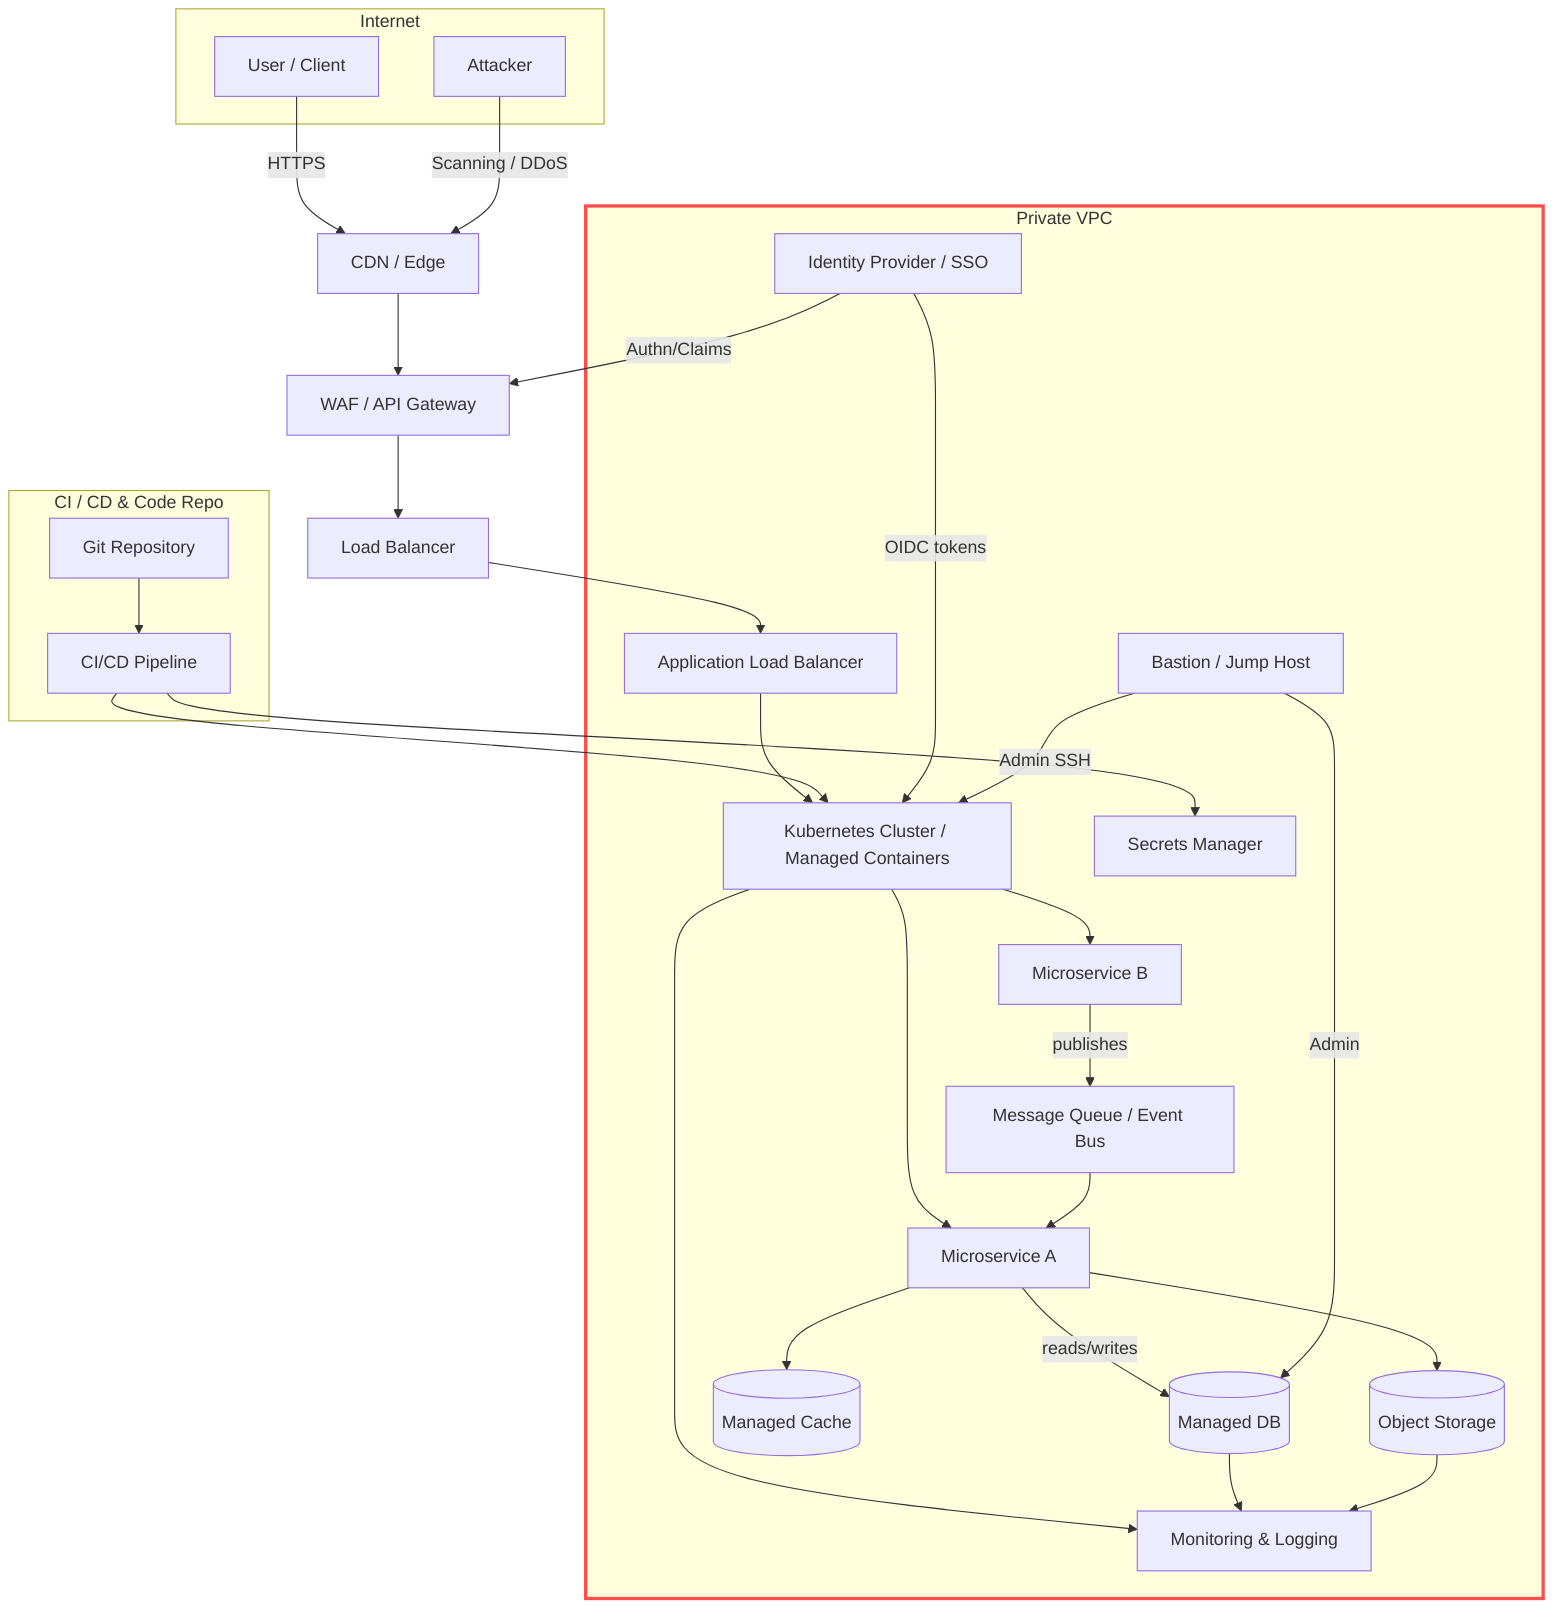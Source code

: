 flowchart TB
subgraph Internet
User[User / Client]
Attacker[Attacker]
end


CDN[CDN / Edge]
WAF[WAF / API Gateway]
LB[Load Balancer]


subgraph VPC_Private[Private VPC]
ALB[Application Load Balancer]
AKS[Kubernetes Cluster / Managed Containers]
MS1[Microservice A]
MS2[Microservice B]
MQ[Message Queue / Event Bus]
DB[(Managed DB)]
Cache[(Managed Cache)]
S3[(Object Storage)]
Secrets[Secrets Manager]
Monitoring[Monitoring & Logging]
IAM[Identity Provider / SSO]
Bastion[Bastion / Jump Host]
end


subgraph CI_CD[CI / CD & Code Repo]
Repo[Git Repository]
Pipeline[CI/CD Pipeline]
end


User -->|HTTPS| CDN --> WAF --> LB --> ALB --> AKS
Attacker -->|Scanning / DDoS| CDN


AKS --> MS1
AKS --> MS2
MS1 -->|reads/writes| DB
MS2 -->|publishes| MQ
MQ --> MS1
MS1 --> Cache
MS1 --> S3


Pipeline --> AKS
Repo --> Pipeline
Pipeline --> Secrets


AKS --> Monitoring
DB --> Monitoring
S3 --> Monitoring


IAM -->|Authn/Claims| WAF
IAM -->|OIDC tokens| AKS


Bastion -->|Admin SSH| AKS
Bastion -->|Admin| DB


classDef trustBoundary stroke:#ff4d4f,stroke-width:3
class VPC_Private trustBoundary